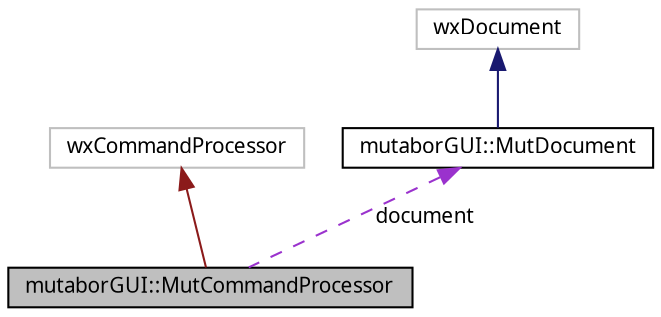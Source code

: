 digraph "mutaborGUI::MutCommandProcessor"
{
  edge [fontname="Sans",fontsize="10",labelfontname="Sans",labelfontsize="10"];
  node [fontname="Sans",fontsize="10",shape=record];
  Node2 [label="mutaborGUI::MutCommandProcessor",height=0.2,width=0.4,color="black", fillcolor="grey75", style="filled", fontcolor="black"];
  Node3 -> Node2 [dir="back",color="firebrick4",fontsize="10",style="solid",fontname="Sans"];
  Node3 [label="wxCommandProcessor",height=0.2,width=0.4,color="grey75", fillcolor="white", style="filled"];
  Node4 -> Node2 [dir="back",color="darkorchid3",fontsize="10",style="dashed",label=" document" ,fontname="Sans"];
  Node4 [label="mutaborGUI::MutDocument",height=0.2,width=0.4,color="black", fillcolor="white", style="filled",URL="$de/dd5/classmutaborGUI_1_1MutDocument.html"];
  Node5 -> Node4 [dir="back",color="midnightblue",fontsize="10",style="solid",fontname="Sans"];
  Node5 [label="wxDocument",height=0.2,width=0.4,color="grey75", fillcolor="white", style="filled"];
}
